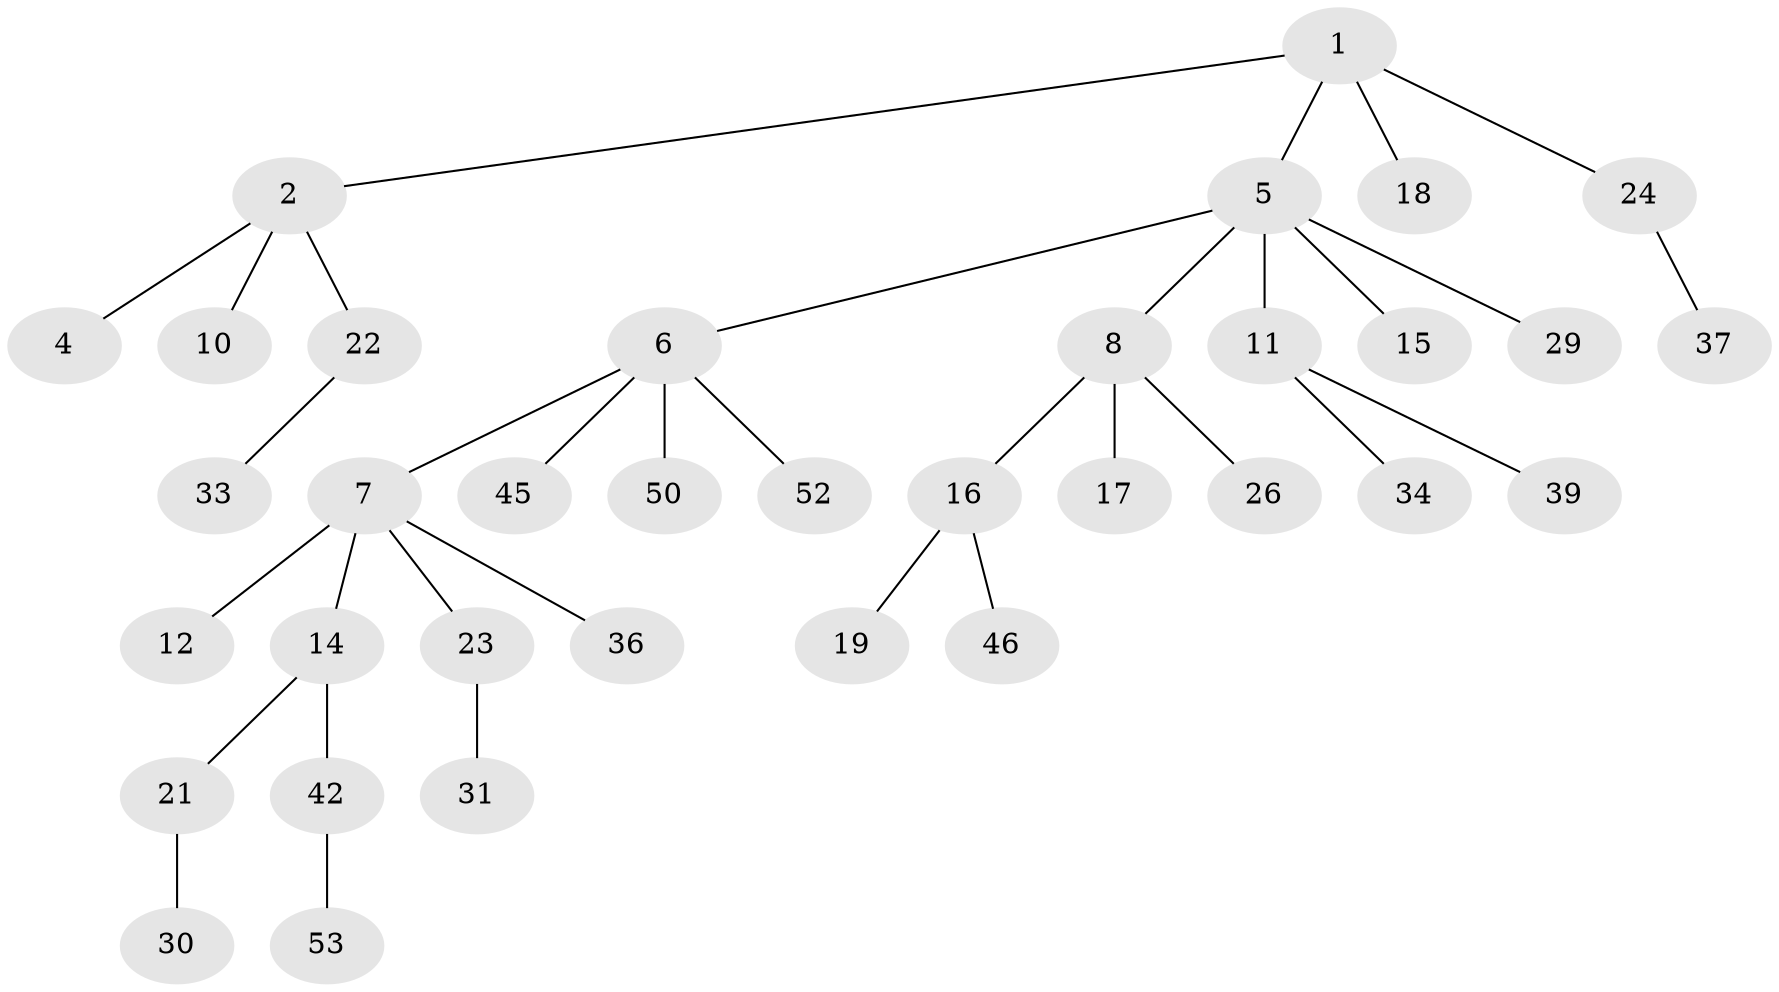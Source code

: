 // Generated by graph-tools (version 1.1) at 2025/24/03/03/25 07:24:05]
// undirected, 35 vertices, 34 edges
graph export_dot {
graph [start="1"]
  node [color=gray90,style=filled];
  1 [super="+3"];
  2 [super="+13"];
  4;
  5 [super="+9"];
  6 [super="+35"];
  7 [super="+51"];
  8 [super="+32"];
  10 [super="+38"];
  11;
  12;
  14 [super="+20"];
  15 [super="+41"];
  16 [super="+28"];
  17;
  18;
  19;
  21 [super="+47"];
  22 [super="+25"];
  23 [super="+44"];
  24;
  26 [super="+27"];
  29;
  30 [super="+40"];
  31;
  33;
  34 [super="+49"];
  36;
  37 [super="+48"];
  39 [super="+43"];
  42;
  45;
  46;
  50;
  52;
  53 [super="+54"];
  1 -- 2;
  1 -- 18;
  1 -- 24;
  1 -- 5;
  2 -- 4;
  2 -- 10;
  2 -- 22;
  5 -- 6;
  5 -- 8;
  5 -- 11;
  5 -- 29;
  5 -- 15;
  6 -- 7;
  6 -- 45;
  6 -- 50;
  6 -- 52;
  7 -- 12;
  7 -- 14;
  7 -- 23;
  7 -- 36;
  8 -- 16;
  8 -- 17;
  8 -- 26;
  11 -- 34;
  11 -- 39;
  14 -- 21;
  14 -- 42;
  16 -- 19;
  16 -- 46;
  21 -- 30;
  22 -- 33;
  23 -- 31;
  24 -- 37;
  42 -- 53;
}
